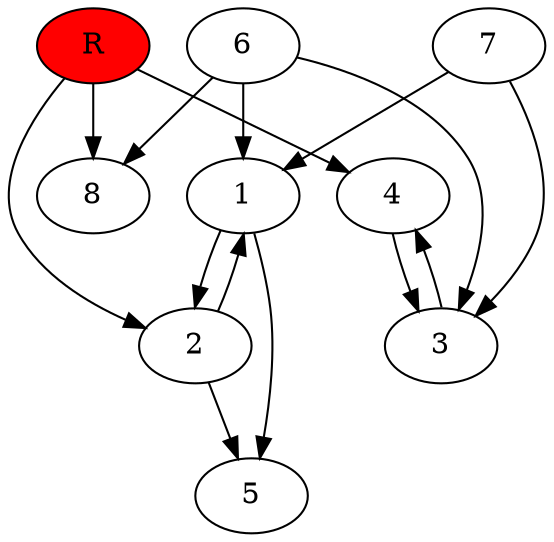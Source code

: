 digraph prb29981 {
	1
	2
	3
	4
	5
	6
	7
	8
	R [fillcolor="#ff0000" style=filled]
	1 -> 2
	1 -> 5
	2 -> 1
	2 -> 5
	3 -> 4
	4 -> 3
	6 -> 1
	6 -> 3
	6 -> 8
	7 -> 1
	7 -> 3
	R -> 2
	R -> 4
	R -> 8
}
